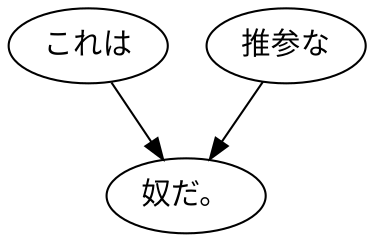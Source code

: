 digraph graph4125 {
	node0 [label="これは"];
	node1 [label="推参な"];
	node2 [label="奴だ。"];
	node0 -> node2;
	node1 -> node2;
}
